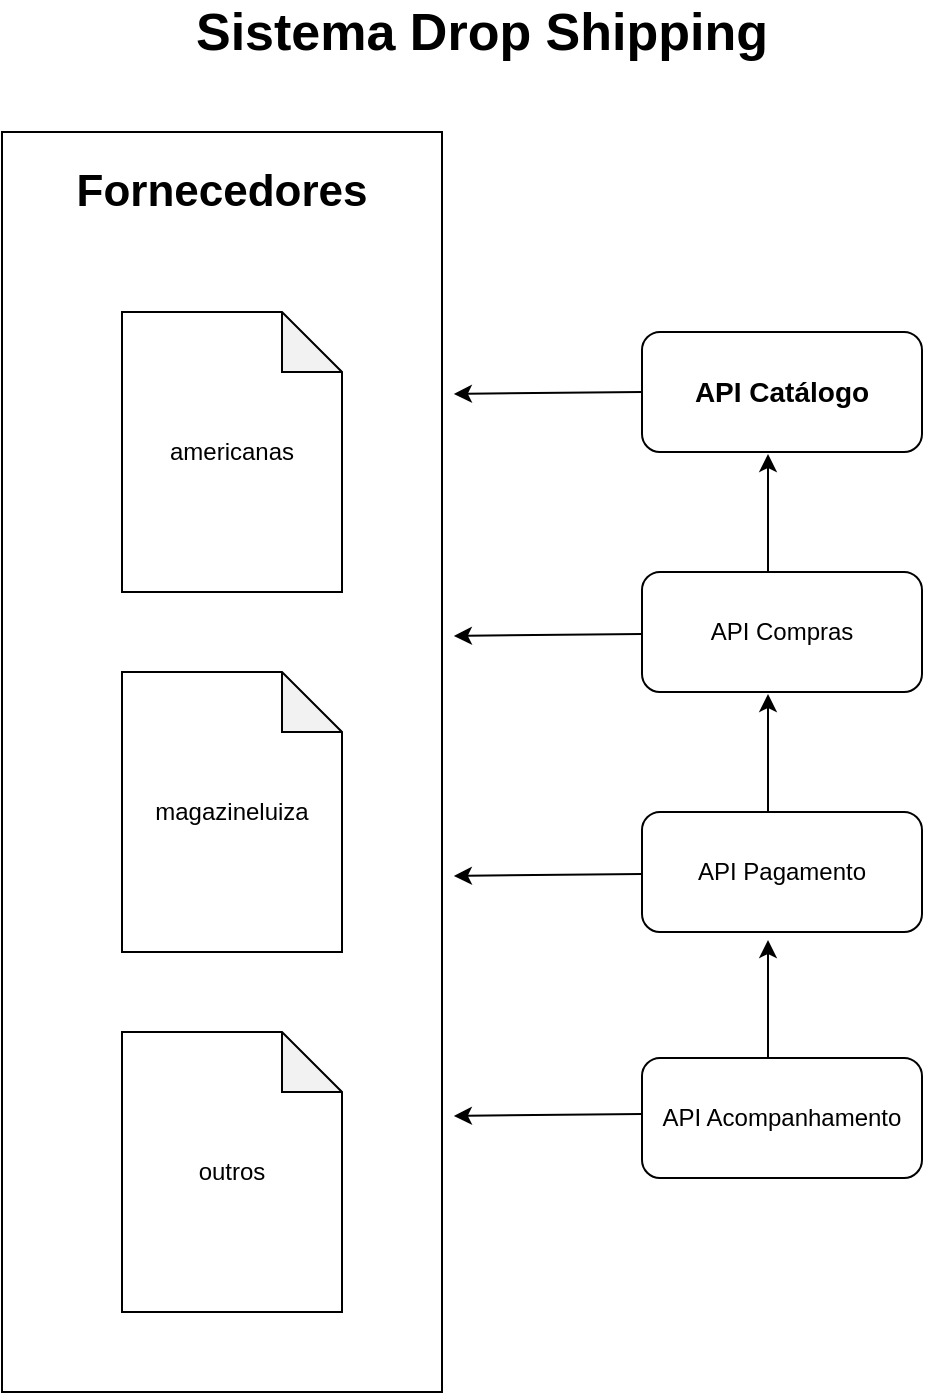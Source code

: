 <mxfile version="12.3.9" type="device" pages="3"><diagram id="Ebb7hh0iPInyeYYLT9A0" name="Sistema Drop Shipping"><mxGraphModel dx="1632" dy="1537" grid="1" gridSize="10" guides="1" tooltips="1" connect="1" arrows="1" fold="1" page="1" pageScale="1" pageWidth="850" pageHeight="1100" math="0" shadow="0"><root><mxCell id="0"/><mxCell id="1" parent="0"/><mxCell id="BI6WRzCRGLpvVbBGIlBv-11" value="" style="group" vertex="1" connectable="0" parent="1"><mxGeometry x="-40" y="-70" width="220" height="630" as="geometry"/></mxCell><mxCell id="BI6WRzCRGLpvVbBGIlBv-9" value="" style="whiteSpace=wrap;html=1;fontSize=12;fillColor=none;imageAspect=0;" vertex="1" parent="BI6WRzCRGLpvVbBGIlBv-11"><mxGeometry width="220" height="630" as="geometry"/></mxCell><mxCell id="BI6WRzCRGLpvVbBGIlBv-10" value="&lt;font size=&quot;1&quot;&gt;&lt;b style=&quot;font-size: 22px&quot;&gt;Fornecedores&lt;/b&gt;&lt;/font&gt;" style="text;html=1;strokeColor=none;fillColor=none;align=center;verticalAlign=middle;whiteSpace=wrap;rounded=0;fontSize=12;" vertex="1" parent="BI6WRzCRGLpvVbBGIlBv-11"><mxGeometry x="90" y="20" width="40" height="20" as="geometry"/></mxCell><mxCell id="BI6WRzCRGLpvVbBGIlBv-1" value="americanas" style="shape=note;whiteSpace=wrap;html=1;backgroundOutline=1;darkOpacity=0.05;" vertex="1" parent="1"><mxGeometry x="20" y="20" width="110" height="140" as="geometry"/></mxCell><mxCell id="BI6WRzCRGLpvVbBGIlBv-2" value="magazineluiza" style="shape=note;whiteSpace=wrap;html=1;backgroundOutline=1;darkOpacity=0.05;" vertex="1" parent="1"><mxGeometry x="20" y="200" width="110" height="140" as="geometry"/></mxCell><mxCell id="BI6WRzCRGLpvVbBGIlBv-4" value="&lt;span style=&quot;font-size: 12px;&quot;&gt;API Acompanhamento&lt;br style=&quot;font-size: 12px;&quot;&gt;&lt;/span&gt;" style="rounded=1;whiteSpace=wrap;html=1;fontSize=12;fontStyle=0" vertex="1" parent="1"><mxGeometry x="280" y="393" width="140" height="60" as="geometry"/></mxCell><mxCell id="BI6WRzCRGLpvVbBGIlBv-5" value="&lt;b style=&quot;font-size: 14px&quot;&gt;API Catálogo&lt;br&gt;&lt;/b&gt;" style="rounded=1;whiteSpace=wrap;html=1;fontSize=14;" vertex="1" parent="1"><mxGeometry x="280" y="30" width="140" height="60" as="geometry"/></mxCell><mxCell id="BI6WRzCRGLpvVbBGIlBv-6" value="&lt;span style=&quot;font-size: 12px&quot;&gt;API Compras&lt;br style=&quot;font-size: 12px&quot;&gt;&lt;/span&gt;" style="rounded=1;whiteSpace=wrap;html=1;fontSize=12;fontStyle=0" vertex="1" parent="1"><mxGeometry x="280" y="150" width="140" height="60" as="geometry"/></mxCell><mxCell id="BI6WRzCRGLpvVbBGIlBv-7" value="&lt;span style=&quot;font-size: 12px&quot;&gt;API Pagamento&lt;br style=&quot;font-size: 12px&quot;&gt;&lt;/span&gt;" style="rounded=1;whiteSpace=wrap;html=1;fontSize=12;fontStyle=0" vertex="1" parent="1"><mxGeometry x="280" y="270" width="140" height="60" as="geometry"/></mxCell><mxCell id="BI6WRzCRGLpvVbBGIlBv-8" value="outros" style="shape=note;whiteSpace=wrap;html=1;backgroundOutline=1;darkOpacity=0.05;" vertex="1" parent="1"><mxGeometry x="20" y="380" width="110" height="140" as="geometry"/></mxCell><mxCell id="BI6WRzCRGLpvVbBGIlBv-12" value="" style="endArrow=classic;html=1;fontSize=12;entryX=1.027;entryY=0.192;entryDx=0;entryDy=0;entryPerimeter=0;" edge="1" parent="1"><mxGeometry width="50" height="50" relative="1" as="geometry"><mxPoint x="280" y="60" as="sourcePoint"/><mxPoint x="185.94" y="60.96" as="targetPoint"/></mxGeometry></mxCell><mxCell id="BI6WRzCRGLpvVbBGIlBv-14" value="" style="endArrow=classic;html=1;fontSize=12;" edge="1" parent="1"><mxGeometry width="50" height="50" relative="1" as="geometry"><mxPoint x="343" y="150" as="sourcePoint"/><mxPoint x="343" y="91" as="targetPoint"/></mxGeometry></mxCell><mxCell id="BI6WRzCRGLpvVbBGIlBv-15" value="" style="endArrow=classic;html=1;fontSize=12;noLabel=1;fontColor=none;" edge="1" parent="1"><mxGeometry width="50" height="50" relative="1" as="geometry"><mxPoint x="343" y="270" as="sourcePoint"/><mxPoint x="343" y="211" as="targetPoint"/></mxGeometry></mxCell><mxCell id="BI6WRzCRGLpvVbBGIlBv-16" value="" style="endArrow=classic;html=1;fontSize=12;noLabel=1;fontColor=none;" edge="1" parent="1"><mxGeometry width="50" height="50" relative="1" as="geometry"><mxPoint x="343" y="393" as="sourcePoint"/><mxPoint x="343" y="334" as="targetPoint"/></mxGeometry></mxCell><mxCell id="BI6WRzCRGLpvVbBGIlBv-18" value="" style="endArrow=classic;html=1;fontSize=12;entryX=1.027;entryY=0.192;entryDx=0;entryDy=0;entryPerimeter=0;" edge="1" parent="1"><mxGeometry width="50" height="50" relative="1" as="geometry"><mxPoint x="280" y="181" as="sourcePoint"/><mxPoint x="185.94" y="181.96" as="targetPoint"/></mxGeometry></mxCell><mxCell id="BI6WRzCRGLpvVbBGIlBv-19" value="" style="endArrow=classic;html=1;fontSize=12;entryX=1.027;entryY=0.192;entryDx=0;entryDy=0;entryPerimeter=0;" edge="1" parent="1"><mxGeometry width="50" height="50" relative="1" as="geometry"><mxPoint x="280" y="301" as="sourcePoint"/><mxPoint x="185.94" y="301.96" as="targetPoint"/></mxGeometry></mxCell><mxCell id="BI6WRzCRGLpvVbBGIlBv-20" value="" style="endArrow=classic;html=1;fontSize=12;entryX=1.027;entryY=0.192;entryDx=0;entryDy=0;entryPerimeter=0;" edge="1" parent="1"><mxGeometry width="50" height="50" relative="1" as="geometry"><mxPoint x="280" y="421" as="sourcePoint"/><mxPoint x="185.94" y="421.96" as="targetPoint"/></mxGeometry></mxCell><mxCell id="BI6WRzCRGLpvVbBGIlBv-21" value="Sistema Drop Shipping&lt;br style=&quot;font-size: 26px;&quot;&gt;" style="text;html=1;strokeColor=none;fillColor=none;align=center;verticalAlign=middle;whiteSpace=wrap;rounded=0;fontSize=26;fontColor=none;fontStyle=1" vertex="1" parent="1"><mxGeometry x="40" y="-130" width="320" height="20" as="geometry"/></mxCell></root></mxGraphModel></diagram><diagram id="QolqWQAcHkkVFZyQbS2B" name="API Catálogo"><mxGraphModel dx="1567" dy="437" grid="1" gridSize="10" guides="1" tooltips="1" connect="1" arrows="1" fold="1" page="1" pageScale="1" pageWidth="850" pageHeight="1100" math="0" shadow="0"><root><mxCell id="GI1mcccrDrv7K8XUTZxz-0"/><mxCell id="GI1mcccrDrv7K8XUTZxz-1" parent="GI1mcccrDrv7K8XUTZxz-0"/><mxCell id="hZ3u4EkQgEbuROOwLjof-1" value="API Catálogo" style="rounded=1;whiteSpace=wrap;html=1;fillColor=none;fontSize=26;fontColor=none;verticalAlign=top;fontStyle=1" vertex="1" parent="GI1mcccrDrv7K8XUTZxz-1"><mxGeometry x="30" y="40" width="660" height="360" as="geometry"/></mxCell><mxCell id="GI1mcccrDrv7K8XUTZxz-2" value="&lt;font style=&quot;font-size: 22px&quot;&gt;BD&lt;br&gt;cache&lt;/font&gt;" style="shape=cylinder;whiteSpace=wrap;html=1;boundedLbl=1;backgroundOutline=1;fillColor=none;fontSize=26;fontColor=none;" vertex="1" parent="GI1mcccrDrv7K8XUTZxz-1"><mxGeometry x="310" y="140" width="110" height="110" as="geometry"/></mxCell><mxCell id="yfnRz0EyiiSh9v7xONO5-0" value="" style="group;aspect=fixed;" vertex="1" connectable="0" parent="GI1mcccrDrv7K8XUTZxz-1"><mxGeometry x="-300" y="40" width="562" height="684" as="geometry"/></mxCell><mxCell id="GccPPIiuo0SalFyfjvxN-14" value="" style="group" vertex="1" connectable="0" parent="yfnRz0EyiiSh9v7xONO5-0"><mxGeometry x="-40" y="20" width="110" height="550" as="geometry"/></mxCell><mxCell id="yfnRz0EyiiSh9v7xONO5-2" value="&lt;font size=&quot;1&quot;&gt;&lt;b style=&quot;font-size: 22px&quot;&gt;Fornecedores&lt;/b&gt;&lt;/font&gt;" style="text;html=1;strokeColor=none;fillColor=none;align=center;verticalAlign=middle;whiteSpace=wrap;rounded=0;fontSize=12;" vertex="1" parent="GccPPIiuo0SalFyfjvxN-14"><mxGeometry x="35" width="40" height="20" as="geometry"/></mxCell><mxCell id="edbVvOToqaF1KnQ3Fcrs-0" value="americanas" style="shape=note;whiteSpace=wrap;html=1;backgroundOutline=1;darkOpacity=0.05;" vertex="1" parent="GccPPIiuo0SalFyfjvxN-14"><mxGeometry y="50" width="110" height="140" as="geometry"/></mxCell><mxCell id="edbVvOToqaF1KnQ3Fcrs-1" value="magazineluiza" style="shape=note;whiteSpace=wrap;html=1;backgroundOutline=1;darkOpacity=0.05;" vertex="1" parent="GccPPIiuo0SalFyfjvxN-14"><mxGeometry y="230" width="110" height="140" as="geometry"/></mxCell><mxCell id="edbVvOToqaF1KnQ3Fcrs-2" value="outros" style="shape=note;whiteSpace=wrap;html=1;backgroundOutline=1;darkOpacity=0.05;" vertex="1" parent="GccPPIiuo0SalFyfjvxN-14"><mxGeometry y="410" width="110" height="140" as="geometry"/></mxCell><mxCell id="GccPPIiuo0SalFyfjvxN-23" value="" style="group" vertex="1" connectable="0" parent="yfnRz0EyiiSh9v7xONO5-0"><mxGeometry x="110" y="290" width="165" height="70" as="geometry"/></mxCell><mxCell id="GccPPIiuo0SalFyfjvxN-16" value="" style="group" vertex="1" connectable="0" parent="GccPPIiuo0SalFyfjvxN-23"><mxGeometry width="165" height="70" as="geometry"/></mxCell><mxCell id="GccPPIiuo0SalFyfjvxN-15" value="" style="group" vertex="1" connectable="0" parent="GccPPIiuo0SalFyfjvxN-16"><mxGeometry width="165" height="70" as="geometry"/></mxCell><mxCell id="GccPPIiuo0SalFyfjvxN-13" value="" style="group" vertex="1" connectable="0" parent="GccPPIiuo0SalFyfjvxN-15"><mxGeometry width="165" height="70" as="geometry"/></mxCell><mxCell id="GccPPIiuo0SalFyfjvxN-6" value="Crawler Magazine Luiza" style="text;html=1;strokeColor=none;fillColor=none;align=center;verticalAlign=middle;whiteSpace=wrap;rounded=0;fontSize=14;fontColor=none;" vertex="1" parent="GccPPIiuo0SalFyfjvxN-13"><mxGeometry y="50" width="165" height="20" as="geometry"/></mxCell><mxCell id="GccPPIiuo0SalFyfjvxN-12" value="" style="shape=mxgraph.bpmn.shape;html=1;verticalLabelPosition=bottom;labelBackgroundColor=#ffffff;verticalAlign=top;align=center;perimeter=ellipsePerimeter;outlineConnect=0;outline=catching;symbol=timer;fillColor=none;fontSize=14;fontColor=none;" vertex="1" parent="GccPPIiuo0SalFyfjvxN-13"><mxGeometry x="57.5" width="50" height="50" as="geometry"/></mxCell><mxCell id="GccPPIiuo0SalFyfjvxN-24" value="" style="group" vertex="1" connectable="0" parent="yfnRz0EyiiSh9v7xONO5-0"><mxGeometry x="110" y="100" width="165" height="70" as="geometry"/></mxCell><mxCell id="GccPPIiuo0SalFyfjvxN-25" value="" style="group" vertex="1" connectable="0" parent="GccPPIiuo0SalFyfjvxN-24"><mxGeometry width="165" height="70" as="geometry"/></mxCell><mxCell id="GccPPIiuo0SalFyfjvxN-26" value="" style="group" vertex="1" connectable="0" parent="GccPPIiuo0SalFyfjvxN-25"><mxGeometry width="165" height="70" as="geometry"/></mxCell><mxCell id="GccPPIiuo0SalFyfjvxN-27" value="Crawler Americanas" style="text;html=1;strokeColor=none;fillColor=none;align=center;verticalAlign=middle;whiteSpace=wrap;rounded=0;fontSize=14;fontColor=none;" vertex="1" parent="GccPPIiuo0SalFyfjvxN-26"><mxGeometry y="50" width="165" height="20" as="geometry"/></mxCell><mxCell id="GccPPIiuo0SalFyfjvxN-28" value="" style="shape=mxgraph.bpmn.shape;html=1;verticalLabelPosition=bottom;labelBackgroundColor=#ffffff;verticalAlign=top;align=center;perimeter=ellipsePerimeter;outlineConnect=0;outline=catching;symbol=timer;fillColor=none;fontSize=14;fontColor=none;" vertex="1" parent="GccPPIiuo0SalFyfjvxN-26"><mxGeometry x="57.5" width="50" height="50" as="geometry"/></mxCell><mxCell id="GccPPIiuo0SalFyfjvxN-36" value="" style="endArrow=classic;html=1;fontSize=14;fontColor=none;exitX=0;exitY=0.5;exitDx=0;exitDy=0;" edge="1" parent="GccPPIiuo0SalFyfjvxN-26"><mxGeometry width="50" height="50" relative="1" as="geometry"><mxPoint x="55.5" y="24.5" as="sourcePoint"/><mxPoint x="-32" y="25.5" as="targetPoint"/></mxGeometry></mxCell><mxCell id="GccPPIiuo0SalFyfjvxN-29" value="" style="endArrow=classic;html=1;fontSize=14;fontColor=none;entryX=-0.004;entryY=0.346;entryDx=0;entryDy=0;entryPerimeter=0;" edge="1" parent="yfnRz0EyiiSh9v7xONO5-0" target="hZ3u4EkQgEbuROOwLjof-1"><mxGeometry width="50" height="50" relative="1" as="geometry"><mxPoint x="220" y="124.5" as="sourcePoint"/><mxPoint x="270" y="74.5" as="targetPoint"/></mxGeometry></mxCell><mxCell id="GccPPIiuo0SalFyfjvxN-30" value="" style="endArrow=classic;html=1;fontSize=14;fontColor=none;" edge="1" parent="yfnRz0EyiiSh9v7xONO5-0"><mxGeometry width="50" height="50" relative="1" as="geometry"><mxPoint x="220" y="320" as="sourcePoint"/><mxPoint x="329" y="320" as="targetPoint"/></mxGeometry></mxCell><mxCell id="GccPPIiuo0SalFyfjvxN-31" value="" style="endArrow=classic;html=1;fontSize=14;fontColor=none;entryX=0.032;entryY=0.985;entryDx=0;entryDy=0;entryPerimeter=0;" edge="1" parent="yfnRz0EyiiSh9v7xONO5-0" target="hZ3u4EkQgEbuROOwLjof-1"><mxGeometry width="50" height="50" relative="1" as="geometry"><mxPoint x="220" y="490" as="sourcePoint"/><mxPoint x="400" y="260" as="targetPoint"/></mxGeometry></mxCell><mxCell id="GccPPIiuo0SalFyfjvxN-32" value="" style="endArrow=classic;html=1;fontSize=14;fontColor=none;" edge="1" parent="yfnRz0EyiiSh9v7xONO5-0" source="GccPPIiuo0SalFyfjvxN-21"><mxGeometry width="50" height="50" relative="1" as="geometry"><mxPoint x="157.5" y="490" as="sourcePoint"/><mxPoint x="80" y="490" as="targetPoint"/></mxGeometry></mxCell><mxCell id="PZCsmpHcrm4BqOgcndD8-2" value="" style="fontColor=#0066CC;verticalAlign=top;verticalLabelPosition=bottom;labelPosition=center;align=center;html=1;outlineConnect=0;fillColor=#CCCCCC;strokeColor=#6881B3;gradientColor=none;gradientDirection=north;strokeWidth=2;shape=mxgraph.networks.mobile;" vertex="1" parent="yfnRz0EyiiSh9v7xONO5-0"><mxGeometry x="460" y="570" width="50" height="100" as="geometry"/></mxCell><mxCell id="PZCsmpHcrm4BqOgcndD8-8" value="" style="endArrow=none;html=1;fontSize=14;fontColor=none;entryX=0.105;entryY=0.983;entryDx=0;entryDy=0;entryPerimeter=0;" edge="1" parent="yfnRz0EyiiSh9v7xONO5-0" target="PZCsmpHcrm4BqOgcndD8-0"><mxGeometry width="50" height="50" relative="1" as="geometry"><mxPoint x="510" y="580" as="sourcePoint"/><mxPoint x="560" y="530" as="targetPoint"/></mxGeometry></mxCell><mxCell id="GccPPIiuo0SalFyfjvxN-0" value="&lt;span style=&quot;font-size: 12px&quot;&gt;API Fornecedores&lt;br style=&quot;font-size: 12px&quot;&gt;&lt;/span&gt;" style="rounded=1;whiteSpace=wrap;html=1;fontSize=12;fontStyle=0" vertex="1" parent="GI1mcccrDrv7K8XUTZxz-1"><mxGeometry x="100" y="260" width="140" height="60" as="geometry"/></mxCell><mxCell id="GccPPIiuo0SalFyfjvxN-22" value="" style="group" vertex="1" connectable="0" parent="GI1mcccrDrv7K8XUTZxz-1"><mxGeometry x="-190" y="502" width="165" height="70" as="geometry"/></mxCell><mxCell id="GccPPIiuo0SalFyfjvxN-17" value="" style="group" vertex="1" connectable="0" parent="GccPPIiuo0SalFyfjvxN-22"><mxGeometry width="165" height="70" as="geometry"/></mxCell><mxCell id="GccPPIiuo0SalFyfjvxN-18" value="" style="group" vertex="1" connectable="0" parent="GccPPIiuo0SalFyfjvxN-17"><mxGeometry width="165" height="70" as="geometry"/></mxCell><mxCell id="GccPPIiuo0SalFyfjvxN-19" value="" style="group" vertex="1" connectable="0" parent="GccPPIiuo0SalFyfjvxN-18"><mxGeometry width="165" height="70" as="geometry"/></mxCell><mxCell id="GccPPIiuo0SalFyfjvxN-20" value="Crawler" style="text;html=1;strokeColor=none;fillColor=none;align=center;verticalAlign=middle;whiteSpace=wrap;rounded=0;fontSize=14;fontColor=none;" vertex="1" parent="GccPPIiuo0SalFyfjvxN-19"><mxGeometry y="50" width="165" height="20" as="geometry"/></mxCell><mxCell id="GccPPIiuo0SalFyfjvxN-21" value="" style="shape=mxgraph.bpmn.shape;html=1;verticalLabelPosition=bottom;labelBackgroundColor=#ffffff;verticalAlign=top;align=center;perimeter=ellipsePerimeter;outlineConnect=0;outline=catching;symbol=timer;fillColor=none;fontSize=14;fontColor=none;" vertex="1" parent="GccPPIiuo0SalFyfjvxN-19"><mxGeometry x="57.5" width="50" height="50" as="geometry"/></mxCell><mxCell id="GccPPIiuo0SalFyfjvxN-34" value="" style="endArrow=none;html=1;fontSize=14;fontColor=none;entryX=0;entryY=0.5;entryDx=0;entryDy=0;" edge="1" parent="GI1mcccrDrv7K8XUTZxz-1" target="GI1mcccrDrv7K8XUTZxz-2"><mxGeometry width="50" height="50" relative="1" as="geometry"><mxPoint x="237" y="263" as="sourcePoint"/><mxPoint x="287" y="213" as="targetPoint"/></mxGeometry></mxCell><mxCell id="GccPPIiuo0SalFyfjvxN-35" value="" style="endArrow=classic;html=1;fontSize=14;fontColor=none;exitX=0;exitY=0.5;exitDx=0;exitDy=0;" edge="1" parent="GI1mcccrDrv7K8XUTZxz-1" source="GccPPIiuo0SalFyfjvxN-12"><mxGeometry width="50" height="50" relative="1" as="geometry"><mxPoint x="-142.5" y="356" as="sourcePoint"/><mxPoint x="-220" y="356" as="targetPoint"/></mxGeometry></mxCell><mxCell id="GccPPIiuo0SalFyfjvxN-37" value="&lt;span style=&quot;font-size: 12px&quot;&gt;API Produtos&lt;br style=&quot;font-size: 12px&quot;&gt;&lt;/span&gt;" style="rounded=1;whiteSpace=wrap;html=1;fontSize=12;fontStyle=0" vertex="1" parent="GI1mcccrDrv7K8XUTZxz-1"><mxGeometry x="492" y="259" width="140" height="60" as="geometry"/></mxCell><mxCell id="GccPPIiuo0SalFyfjvxN-38" value="" style="endArrow=none;html=1;fontSize=14;fontColor=none;entryX=1;entryY=0.5;entryDx=0;entryDy=0;" edge="1" parent="GI1mcccrDrv7K8XUTZxz-1" target="GI1mcccrDrv7K8XUTZxz-2"><mxGeometry width="50" height="50" relative="1" as="geometry"><mxPoint x="494" y="266" as="sourcePoint"/><mxPoint x="530" y="226.5" as="targetPoint"/></mxGeometry></mxCell><mxCell id="PZCsmpHcrm4BqOgcndD8-0" value="&lt;span style=&quot;font-size: 12px&quot;&gt;FRONT-END&lt;br style=&quot;font-size: 12px&quot;&gt;&lt;/span&gt;" style="rounded=1;whiteSpace=wrap;html=1;fontSize=12;fontStyle=0" vertex="1" parent="GI1mcccrDrv7K8XUTZxz-1"><mxGeometry x="280" y="477" width="140" height="60" as="geometry"/></mxCell><mxCell id="PZCsmpHcrm4BqOgcndD8-1" value="" style="endArrow=classic;html=1;fontSize=14;fontColor=none;entryX=0.485;entryY=0.998;entryDx=0;entryDy=0;entryPerimeter=0;" edge="1" parent="GI1mcccrDrv7K8XUTZxz-1" target="hZ3u4EkQgEbuROOwLjof-1"><mxGeometry width="50" height="50" relative="1" as="geometry"><mxPoint x="350" y="477" as="sourcePoint"/><mxPoint x="400" y="427" as="targetPoint"/></mxGeometry></mxCell><mxCell id="PZCsmpHcrm4BqOgcndD8-3" value="" style="fontColor=#0066CC;verticalAlign=top;verticalLabelPosition=bottom;labelPosition=center;align=center;html=1;outlineConnect=0;fillColor=#CCCCCC;strokeColor=#6881B3;gradientColor=none;gradientDirection=north;strokeWidth=2;shape=mxgraph.networks.monitor;" vertex="1" parent="GI1mcccrDrv7K8XUTZxz-1"><mxGeometry x="285" y="640" width="80" height="65" as="geometry"/></mxCell><mxCell id="PZCsmpHcrm4BqOgcndD8-4" value="" style="fontColor=#0066CC;verticalAlign=top;verticalLabelPosition=bottom;labelPosition=center;align=center;html=1;outlineConnect=0;fillColor=#CCCCCC;strokeColor=#6881B3;gradientColor=none;gradientDirection=north;strokeWidth=2;shape=mxgraph.networks.laptop;" vertex="1" parent="GI1mcccrDrv7K8XUTZxz-1"><mxGeometry x="425" y="645" width="100" height="55" as="geometry"/></mxCell><mxCell id="PZCsmpHcrm4BqOgcndD8-9" value="" style="endArrow=none;html=1;fontSize=14;fontColor=none;" edge="1" parent="GI1mcccrDrv7K8XUTZxz-1" target="PZCsmpHcrm4BqOgcndD8-0"><mxGeometry width="50" height="50" relative="1" as="geometry"><mxPoint x="315" y="640" as="sourcePoint"/><mxPoint x="365" y="590" as="targetPoint"/></mxGeometry></mxCell><mxCell id="PZCsmpHcrm4BqOgcndD8-10" value="" style="endArrow=none;html=1;fontSize=14;fontColor=none;entryX=0.75;entryY=1;entryDx=0;entryDy=0;" edge="1" parent="GI1mcccrDrv7K8XUTZxz-1" target="PZCsmpHcrm4BqOgcndD8-0"><mxGeometry width="50" height="50" relative="1" as="geometry"><mxPoint x="475" y="645" as="sourcePoint"/><mxPoint x="525" y="595" as="targetPoint"/></mxGeometry></mxCell></root></mxGraphModel></diagram><diagram id="_hMeDgowfD8BuZwJZ3wQ" name="Modelo de Dados"><mxGraphModel dx="717" dy="388" grid="1" gridSize="10" guides="1" tooltips="1" connect="1" arrows="1" fold="1" page="1" pageScale="1" pageWidth="850" pageHeight="1100" math="0" shadow="0"><root><mxCell id="L_QW2cBHwEn6nDoB4Nol-0"/><mxCell id="L_QW2cBHwEn6nDoB4Nol-1" parent="L_QW2cBHwEn6nDoB4Nol-0"/><mxCell id="L_QW2cBHwEn6nDoB4Nol-3" value="Fornecedor" style="swimlane;fontStyle=0;childLayout=stackLayout;horizontal=1;startSize=26;fillColor=#e0e0e0;horizontalStack=0;resizeParent=1;resizeParentMax=0;resizeLast=0;collapsible=1;marginBottom=0;swimlaneFillColor=#ffffff;align=center;fontSize=14;" vertex="1" parent="L_QW2cBHwEn6nDoB4Nol-1"><mxGeometry x="20" y="20" width="200" height="156" as="geometry"/></mxCell><mxCell id="L_QW2cBHwEn6nDoB4Nol-4" value="id: integer" style="text;strokeColor=none;fillColor=none;spacingLeft=4;spacingRight=4;overflow=hidden;rotatable=0;points=[[0,0.5],[1,0.5]];portConstraint=eastwest;fontSize=12;" vertex="1" parent="L_QW2cBHwEn6nDoB4Nol-3"><mxGeometry y="26" width="200" height="26" as="geometry"/></mxCell><mxCell id="L_QW2cBHwEn6nDoB4Nol-5" value="razao_social: string" style="text;strokeColor=none;fillColor=none;spacingLeft=4;spacingRight=4;overflow=hidden;rotatable=0;points=[[0,0.5],[1,0.5]];portConstraint=eastwest;fontSize=12;" vertex="1" parent="L_QW2cBHwEn6nDoB4Nol-3"><mxGeometry y="52" width="200" height="26" as="geometry"/></mxCell><mxCell id="L_QW2cBHwEn6nDoB4Nol-6" value="cnpj: string" style="text;strokeColor=none;fillColor=none;spacingLeft=4;spacingRight=4;overflow=hidden;rotatable=0;points=[[0,0.5],[1,0.5]];portConstraint=eastwest;fontSize=12;" vertex="1" parent="L_QW2cBHwEn6nDoB4Nol-3"><mxGeometry y="78" width="200" height="26" as="geometry"/></mxCell><mxCell id="L_QW2cBHwEn6nDoB4Nol-7" value="status: enum {&quot;ativo&quot;, &quot;inativo&quot;}" style="text;strokeColor=none;fillColor=none;spacingLeft=4;spacingRight=4;overflow=hidden;rotatable=0;points=[[0,0.5],[1,0.5]];portConstraint=eastwest;fontSize=12;" vertex="1" parent="L_QW2cBHwEn6nDoB4Nol-3"><mxGeometry y="104" width="200" height="26" as="geometry"/></mxCell><mxCell id="L_QW2cBHwEn6nDoB4Nol-8" value="url: string&#10;" style="text;strokeColor=none;fillColor=none;spacingLeft=4;spacingRight=4;overflow=hidden;rotatable=0;points=[[0,0.5],[1,0.5]];portConstraint=eastwest;fontSize=12;" vertex="1" parent="L_QW2cBHwEn6nDoB4Nol-3"><mxGeometry y="130" width="200" height="26" as="geometry"/></mxCell><mxCell id="L_QW2cBHwEn6nDoB4Nol-9" value="Produto" style="swimlane;fontStyle=0;childLayout=stackLayout;horizontal=1;startSize=26;fillColor=#e0e0e0;horizontalStack=0;resizeParent=1;resizeParentMax=0;resizeLast=0;collapsible=1;marginBottom=0;swimlaneFillColor=#ffffff;align=center;fontSize=14;" vertex="1" parent="L_QW2cBHwEn6nDoB4Nol-1"><mxGeometry x="280" y="20" width="200" height="260" as="geometry"/></mxCell><mxCell id="L_QW2cBHwEn6nDoB4Nol-10" value="id: integer" style="text;strokeColor=none;fillColor=none;spacingLeft=4;spacingRight=4;overflow=hidden;rotatable=0;points=[[0,0.5],[1,0.5]];portConstraint=eastwest;fontSize=12;" vertex="1" parent="L_QW2cBHwEn6nDoB4Nol-9"><mxGeometry y="26" width="200" height="26" as="geometry"/></mxCell><mxCell id="L_QW2cBHwEn6nDoB4Nol-11" value="descricao: string" style="text;strokeColor=none;fillColor=none;spacingLeft=4;spacingRight=4;overflow=hidden;rotatable=0;points=[[0,0.5],[1,0.5]];portConstraint=eastwest;fontSize=12;" vertex="1" parent="L_QW2cBHwEn6nDoB4Nol-9"><mxGeometry y="52" width="200" height="26" as="geometry"/></mxCell><mxCell id="L_QW2cBHwEn6nDoB4Nol-12" value="categorias: array { nome: string }" style="text;strokeColor=none;fillColor=none;spacingLeft=4;spacingRight=4;overflow=hidden;rotatable=0;points=[[0,0.5],[1,0.5]];portConstraint=eastwest;fontSize=12;" vertex="1" parent="L_QW2cBHwEn6nDoB4Nol-9"><mxGeometry y="78" width="200" height="26" as="geometry"/></mxCell><mxCell id="L_QW2cBHwEn6nDoB4Nol-13" value="fornecedor_id: integer&#10;" style="text;strokeColor=none;fillColor=none;spacingLeft=4;spacingRight=4;overflow=hidden;rotatable=0;points=[[0,0.5],[1,0.5]];portConstraint=eastwest;fontSize=12;" vertex="1" parent="L_QW2cBHwEn6nDoB4Nol-9"><mxGeometry y="104" width="200" height="26" as="geometry"/></mxCell><mxCell id="L_QW2cBHwEn6nDoB4Nol-14" value="estoque: number&#10;" style="text;strokeColor=none;fillColor=none;spacingLeft=4;spacingRight=4;overflow=hidden;rotatable=0;points=[[0,0.5],[1,0.5]];portConstraint=eastwest;fontSize=12;" vertex="1" parent="L_QW2cBHwEn6nDoB4Nol-9"><mxGeometry y="130" width="200" height="26" as="geometry"/></mxCell><mxCell id="L_QW2cBHwEn6nDoB4Nol-15" value="validade: string&#10;&#10;" style="text;strokeColor=none;fillColor=none;spacingLeft=4;spacingRight=4;overflow=hidden;rotatable=0;points=[[0,0.5],[1,0.5]];portConstraint=eastwest;fontSize=12;" vertex="1" parent="L_QW2cBHwEn6nDoB4Nol-9"><mxGeometry y="156" width="200" height="26" as="geometry"/></mxCell><mxCell id="L_QW2cBHwEn6nDoB4Nol-16" value="referencia: string&#10;&#10;" style="text;strokeColor=none;fillColor=none;spacingLeft=4;spacingRight=4;overflow=hidden;rotatable=0;points=[[0,0.5],[1,0.5]];portConstraint=eastwest;fontSize=12;" vertex="1" parent="L_QW2cBHwEn6nDoB4Nol-9"><mxGeometry y="182" width="200" height="26" as="geometry"/></mxCell><mxCell id="L_QW2cBHwEn6nDoB4Nol-17" value="tamanho: string&#10;&#10;" style="text;strokeColor=none;fillColor=none;spacingLeft=4;spacingRight=4;overflow=hidden;rotatable=0;points=[[0,0.5],[1,0.5]];portConstraint=eastwest;fontSize=12;" vertex="1" parent="L_QW2cBHwEn6nDoB4Nol-9"><mxGeometry y="208" width="200" height="26" as="geometry"/></mxCell><mxCell id="L_QW2cBHwEn6nDoB4Nol-18" value="imagens: array {url: string}&#10;" style="text;strokeColor=none;fillColor=none;spacingLeft=4;spacingRight=4;overflow=hidden;rotatable=0;points=[[0,0.5],[1,0.5]];portConstraint=eastwest;fontSize=12;" vertex="1" parent="L_QW2cBHwEn6nDoB4Nol-9"><mxGeometry y="234" width="200" height="26" as="geometry"/></mxCell></root></mxGraphModel></diagram></mxfile>
